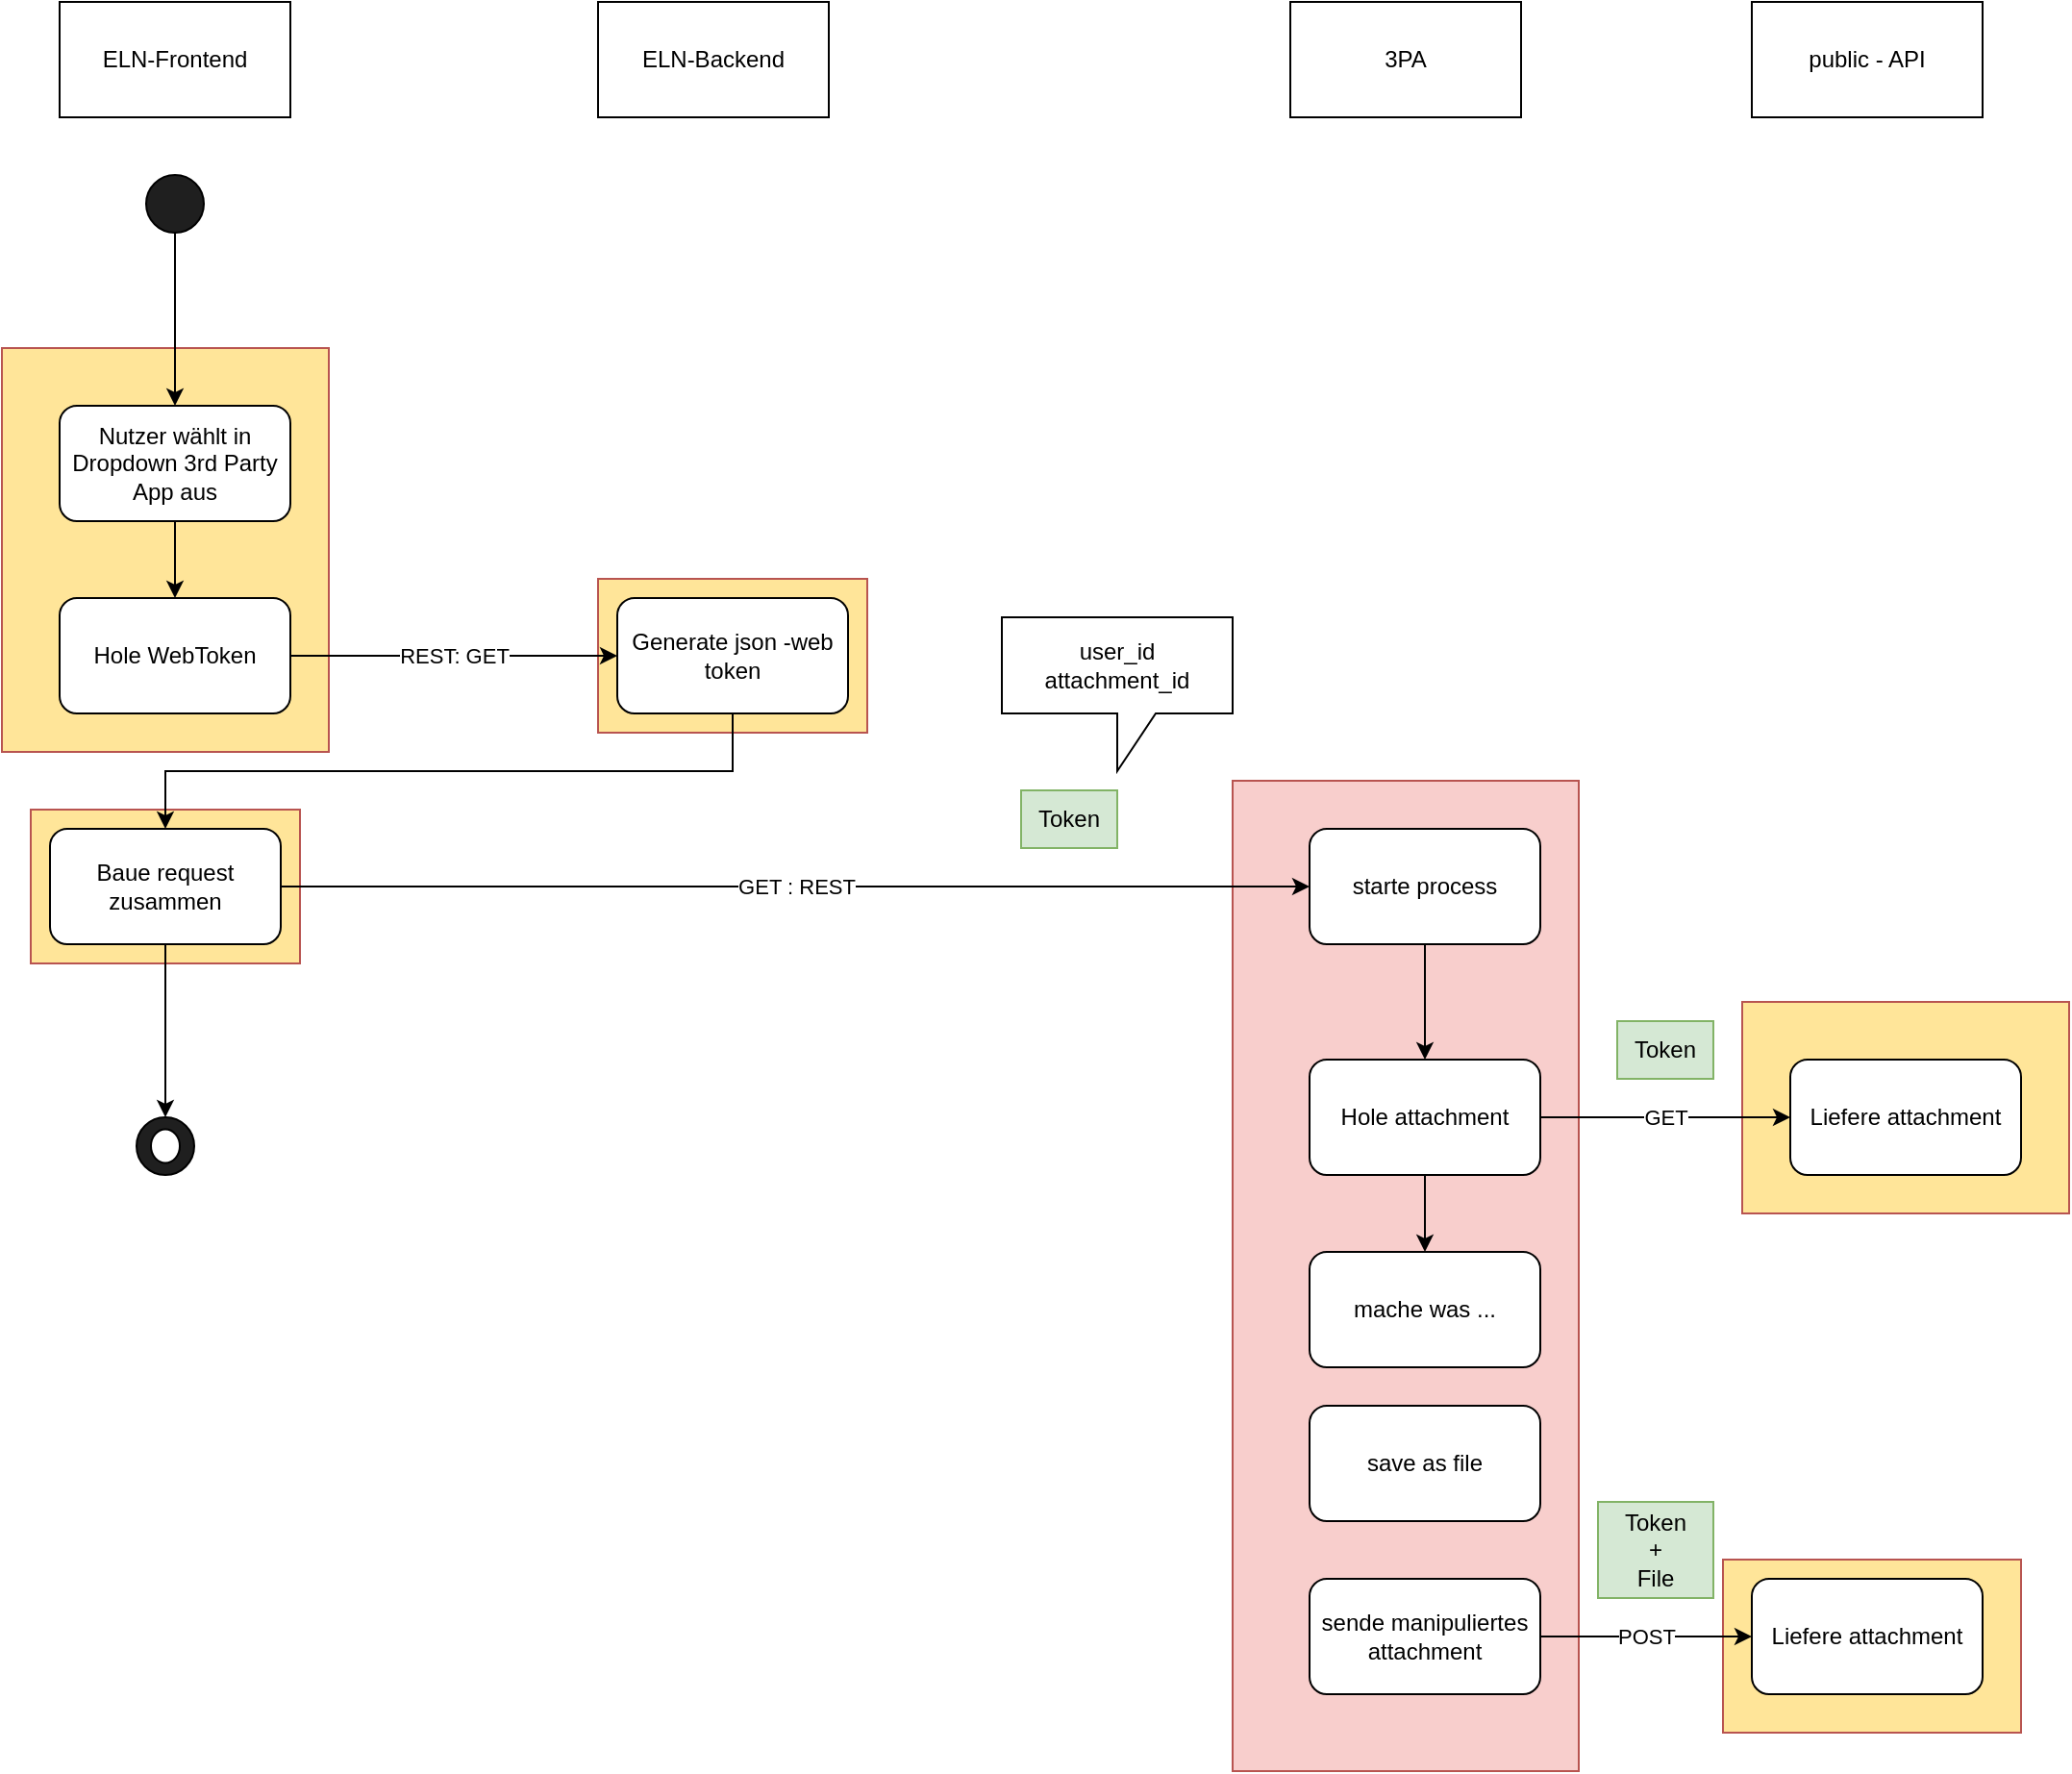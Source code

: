 <mxfile version="21.5.2" type="github">
  <diagram name="Seite-1" id="GQNFSpxZyi9aB66WynnB">
    <mxGraphModel dx="3110" dy="2405" grid="1" gridSize="10" guides="1" tooltips="1" connect="1" arrows="1" fold="1" page="1" pageScale="1" pageWidth="827" pageHeight="1169" math="0" shadow="0">
      <root>
        <mxCell id="0" />
        <mxCell id="1" parent="0" />
        <mxCell id="FiCaPtrMLuWlpLasM4BH-40" value="" style="rounded=0;whiteSpace=wrap;html=1;fillColor=#FFE599;strokeColor=#b85450;" parent="1" vertex="1">
          <mxGeometry x="615" y="760" width="155" height="90" as="geometry" />
        </mxCell>
        <mxCell id="FiCaPtrMLuWlpLasM4BH-39" value="" style="rounded=0;whiteSpace=wrap;html=1;fillColor=#FFE599;strokeColor=#b85450;" parent="1" vertex="1">
          <mxGeometry x="625" y="470" width="170" height="110" as="geometry" />
        </mxCell>
        <mxCell id="FiCaPtrMLuWlpLasM4BH-38" value="" style="rounded=0;whiteSpace=wrap;html=1;fillColor=#f8cecc;strokeColor=#b85450;" parent="1" vertex="1">
          <mxGeometry x="360" y="355" width="180" height="515" as="geometry" />
        </mxCell>
        <mxCell id="FiCaPtrMLuWlpLasM4BH-37" value="" style="rounded=0;whiteSpace=wrap;html=1;fillColor=#FFE599;strokeColor=#b85450;" parent="1" vertex="1">
          <mxGeometry x="-265" y="370" width="140" height="80" as="geometry" />
        </mxCell>
        <mxCell id="FiCaPtrMLuWlpLasM4BH-36" value="" style="rounded=0;whiteSpace=wrap;html=1;fillColor=#FFE599;strokeColor=#b85450;" parent="1" vertex="1">
          <mxGeometry x="30" y="250" width="140" height="80" as="geometry" />
        </mxCell>
        <mxCell id="FiCaPtrMLuWlpLasM4BH-35" value="" style="rounded=0;whiteSpace=wrap;html=1;fillColor=#FFE599;strokeColor=#b85450;" parent="1" vertex="1">
          <mxGeometry x="-280" y="130" width="170" height="210" as="geometry" />
        </mxCell>
        <mxCell id="FiCaPtrMLuWlpLasM4BH-43" style="edgeStyle=orthogonalEdgeStyle;rounded=0;orthogonalLoop=1;jettySize=auto;html=1;exitX=0.5;exitY=1;exitDx=0;exitDy=0;entryX=0.5;entryY=0;entryDx=0;entryDy=0;" parent="1" source="FiCaPtrMLuWlpLasM4BH-1" target="FiCaPtrMLuWlpLasM4BH-41" edge="1">
          <mxGeometry relative="1" as="geometry" />
        </mxCell>
        <mxCell id="FiCaPtrMLuWlpLasM4BH-1" value="Nutzer wählt in Dropdown 3rd Party App aus" style="rounded=1;whiteSpace=wrap;html=1;" parent="1" vertex="1">
          <mxGeometry x="-250" y="160" width="120" height="60" as="geometry" />
        </mxCell>
        <mxCell id="FiCaPtrMLuWlpLasM4BH-3" style="edgeStyle=orthogonalEdgeStyle;rounded=0;orthogonalLoop=1;jettySize=auto;html=1;exitX=0.5;exitY=1;exitDx=0;exitDy=0;exitPerimeter=0;" parent="1" source="FiCaPtrMLuWlpLasM4BH-2" target="FiCaPtrMLuWlpLasM4BH-1" edge="1">
          <mxGeometry relative="1" as="geometry" />
        </mxCell>
        <mxCell id="FiCaPtrMLuWlpLasM4BH-2" value="" style="verticalLabelPosition=bottom;verticalAlign=top;html=1;shape=mxgraph.flowchart.on-page_reference;fillColor=#1F1F1F;" parent="1" vertex="1">
          <mxGeometry x="-205" y="40" width="30" height="30" as="geometry" />
        </mxCell>
        <mxCell id="FiCaPtrMLuWlpLasM4BH-9" style="edgeStyle=orthogonalEdgeStyle;rounded=0;orthogonalLoop=1;jettySize=auto;html=1;exitX=0.5;exitY=1;exitDx=0;exitDy=0;" parent="1" source="FiCaPtrMLuWlpLasM4BH-4" target="FiCaPtrMLuWlpLasM4BH-5" edge="1">
          <mxGeometry relative="1" as="geometry" />
        </mxCell>
        <mxCell id="FiCaPtrMLuWlpLasM4BH-4" value="Generate json -web token" style="rounded=1;whiteSpace=wrap;html=1;" parent="1" vertex="1">
          <mxGeometry x="40" y="260" width="120" height="60" as="geometry" />
        </mxCell>
        <mxCell id="FiCaPtrMLuWlpLasM4BH-7" value="GET : REST" style="edgeStyle=orthogonalEdgeStyle;rounded=0;orthogonalLoop=1;jettySize=auto;html=1;exitX=1;exitY=0.5;exitDx=0;exitDy=0;" parent="1" source="FiCaPtrMLuWlpLasM4BH-5" target="FiCaPtrMLuWlpLasM4BH-6" edge="1">
          <mxGeometry relative="1" as="geometry" />
        </mxCell>
        <mxCell id="FiCaPtrMLuWlpLasM4BH-47" style="edgeStyle=orthogonalEdgeStyle;rounded=0;orthogonalLoop=1;jettySize=auto;html=1;exitX=0.5;exitY=1;exitDx=0;exitDy=0;entryX=0.5;entryY=0;entryDx=0;entryDy=0;entryPerimeter=0;" parent="1" source="FiCaPtrMLuWlpLasM4BH-5" target="FiCaPtrMLuWlpLasM4BH-33" edge="1">
          <mxGeometry relative="1" as="geometry" />
        </mxCell>
        <mxCell id="FiCaPtrMLuWlpLasM4BH-5" value="Baue request zusammen" style="rounded=1;whiteSpace=wrap;html=1;" parent="1" vertex="1">
          <mxGeometry x="-255" y="380" width="120" height="60" as="geometry" />
        </mxCell>
        <mxCell id="FiCaPtrMLuWlpLasM4BH-18" style="edgeStyle=orthogonalEdgeStyle;rounded=0;orthogonalLoop=1;jettySize=auto;html=1;exitX=0.5;exitY=1;exitDx=0;exitDy=0;" parent="1" source="FiCaPtrMLuWlpLasM4BH-6" target="FiCaPtrMLuWlpLasM4BH-12" edge="1">
          <mxGeometry relative="1" as="geometry" />
        </mxCell>
        <mxCell id="FiCaPtrMLuWlpLasM4BH-6" value="starte process" style="rounded=1;whiteSpace=wrap;html=1;" parent="1" vertex="1">
          <mxGeometry x="400" y="380" width="120" height="60" as="geometry" />
        </mxCell>
        <mxCell id="FiCaPtrMLuWlpLasM4BH-17" value="GET" style="edgeStyle=orthogonalEdgeStyle;rounded=0;orthogonalLoop=1;jettySize=auto;html=1;exitX=1;exitY=0.5;exitDx=0;exitDy=0;" parent="1" source="FiCaPtrMLuWlpLasM4BH-12" target="FiCaPtrMLuWlpLasM4BH-13" edge="1">
          <mxGeometry relative="1" as="geometry" />
        </mxCell>
        <mxCell id="FiCaPtrMLuWlpLasM4BH-22" style="edgeStyle=orthogonalEdgeStyle;rounded=0;orthogonalLoop=1;jettySize=auto;html=1;exitX=0.5;exitY=1;exitDx=0;exitDy=0;entryX=0.5;entryY=0;entryDx=0;entryDy=0;" parent="1" source="FiCaPtrMLuWlpLasM4BH-12" target="FiCaPtrMLuWlpLasM4BH-21" edge="1">
          <mxGeometry relative="1" as="geometry" />
        </mxCell>
        <mxCell id="FiCaPtrMLuWlpLasM4BH-12" value="Hole attachment" style="rounded=1;whiteSpace=wrap;html=1;" parent="1" vertex="1">
          <mxGeometry x="400" y="500" width="120" height="60" as="geometry" />
        </mxCell>
        <mxCell id="FiCaPtrMLuWlpLasM4BH-13" value="Liefere attachment" style="rounded=1;whiteSpace=wrap;html=1;" parent="1" vertex="1">
          <mxGeometry x="650" y="500" width="120" height="60" as="geometry" />
        </mxCell>
        <mxCell id="FiCaPtrMLuWlpLasM4BH-14" value="ELN-Frontend" style="rounded=0;whiteSpace=wrap;html=1;" parent="1" vertex="1">
          <mxGeometry x="-250" y="-50" width="120" height="60" as="geometry" />
        </mxCell>
        <mxCell id="FiCaPtrMLuWlpLasM4BH-15" value="3PA" style="rounded=0;whiteSpace=wrap;html=1;" parent="1" vertex="1">
          <mxGeometry x="390" y="-50" width="120" height="60" as="geometry" />
        </mxCell>
        <mxCell id="FiCaPtrMLuWlpLasM4BH-16" value="public - API" style="rounded=0;whiteSpace=wrap;html=1;" parent="1" vertex="1">
          <mxGeometry x="630" y="-50" width="120" height="60" as="geometry" />
        </mxCell>
        <mxCell id="FiCaPtrMLuWlpLasM4BH-21" value="mache was ..." style="rounded=1;whiteSpace=wrap;html=1;" parent="1" vertex="1">
          <mxGeometry x="400" y="600" width="120" height="60" as="geometry" />
        </mxCell>
        <mxCell id="FiCaPtrMLuWlpLasM4BH-23" value="save as file" style="rounded=1;whiteSpace=wrap;html=1;" parent="1" vertex="1">
          <mxGeometry x="400" y="680" width="120" height="60" as="geometry" />
        </mxCell>
        <mxCell id="FiCaPtrMLuWlpLasM4BH-26" value="POST" style="edgeStyle=orthogonalEdgeStyle;rounded=0;orthogonalLoop=1;jettySize=auto;html=1;exitX=1;exitY=0.5;exitDx=0;exitDy=0;" parent="1" source="FiCaPtrMLuWlpLasM4BH-24" target="FiCaPtrMLuWlpLasM4BH-25" edge="1">
          <mxGeometry relative="1" as="geometry" />
        </mxCell>
        <mxCell id="FiCaPtrMLuWlpLasM4BH-24" value="sende manipuliertes attachment" style="rounded=1;whiteSpace=wrap;html=1;" parent="1" vertex="1">
          <mxGeometry x="400" y="770" width="120" height="60" as="geometry" />
        </mxCell>
        <mxCell id="FiCaPtrMLuWlpLasM4BH-25" value="Liefere attachment" style="rounded=1;whiteSpace=wrap;html=1;" parent="1" vertex="1">
          <mxGeometry x="630" y="770" width="120" height="60" as="geometry" />
        </mxCell>
        <mxCell id="FiCaPtrMLuWlpLasM4BH-27" value="&lt;div&gt;Token&lt;/div&gt;&lt;div&gt;+&lt;/div&gt;&lt;div&gt;File&lt;br&gt;&lt;/div&gt;" style="rounded=0;whiteSpace=wrap;html=1;fillColor=#d5e8d4;strokeColor=#82b366;" parent="1" vertex="1">
          <mxGeometry x="550" y="730" width="60" height="50" as="geometry" />
        </mxCell>
        <mxCell id="FiCaPtrMLuWlpLasM4BH-28" value="&lt;div&gt;Token&lt;/div&gt;" style="rounded=0;whiteSpace=wrap;html=1;fillColor=#d5e8d4;strokeColor=#82b366;" parent="1" vertex="1">
          <mxGeometry x="560" y="480" width="50" height="30" as="geometry" />
        </mxCell>
        <mxCell id="FiCaPtrMLuWlpLasM4BH-29" value="&lt;div&gt;Token&lt;/div&gt;" style="rounded=0;whiteSpace=wrap;html=1;fillColor=#d5e8d4;strokeColor=#82b366;" parent="1" vertex="1">
          <mxGeometry x="250" y="360" width="50" height="30" as="geometry" />
        </mxCell>
        <mxCell id="FiCaPtrMLuWlpLasM4BH-31" value="&lt;div&gt;user_id&lt;/div&gt;&lt;div&gt;attachment_id&lt;br&gt;&lt;/div&gt;" style="shape=callout;whiteSpace=wrap;html=1;perimeter=calloutPerimeter;" parent="1" vertex="1">
          <mxGeometry x="240" y="270" width="120" height="80" as="geometry" />
        </mxCell>
        <mxCell id="FiCaPtrMLuWlpLasM4BH-33" value="" style="verticalLabelPosition=bottom;verticalAlign=top;html=1;shape=mxgraph.flowchart.on-page_reference;fillColor=#1F1F1F;" parent="1" vertex="1">
          <mxGeometry x="-210" y="530" width="30" height="30" as="geometry" />
        </mxCell>
        <mxCell id="FiCaPtrMLuWlpLasM4BH-34" value="" style="verticalLabelPosition=bottom;verticalAlign=top;html=1;shape=mxgraph.flowchart.on-page_reference;fillColor=#FFFFFF;" parent="1" vertex="1">
          <mxGeometry x="-202.5" y="536.25" width="15" height="17.5" as="geometry" />
        </mxCell>
        <mxCell id="FiCaPtrMLuWlpLasM4BH-42" value="REST: GET" style="edgeStyle=orthogonalEdgeStyle;rounded=0;orthogonalLoop=1;jettySize=auto;html=1;exitX=1;exitY=0.5;exitDx=0;exitDy=0;" parent="1" source="FiCaPtrMLuWlpLasM4BH-41" target="FiCaPtrMLuWlpLasM4BH-4" edge="1">
          <mxGeometry relative="1" as="geometry" />
        </mxCell>
        <mxCell id="FiCaPtrMLuWlpLasM4BH-41" value="Hole WebToken" style="rounded=1;whiteSpace=wrap;html=1;" parent="1" vertex="1">
          <mxGeometry x="-250" y="260" width="120" height="60" as="geometry" />
        </mxCell>
        <mxCell id="FiCaPtrMLuWlpLasM4BH-44" value="ELN-Backend" style="rounded=0;whiteSpace=wrap;html=1;" parent="1" vertex="1">
          <mxGeometry x="30" y="-50" width="120" height="60" as="geometry" />
        </mxCell>
      </root>
    </mxGraphModel>
  </diagram>
</mxfile>
